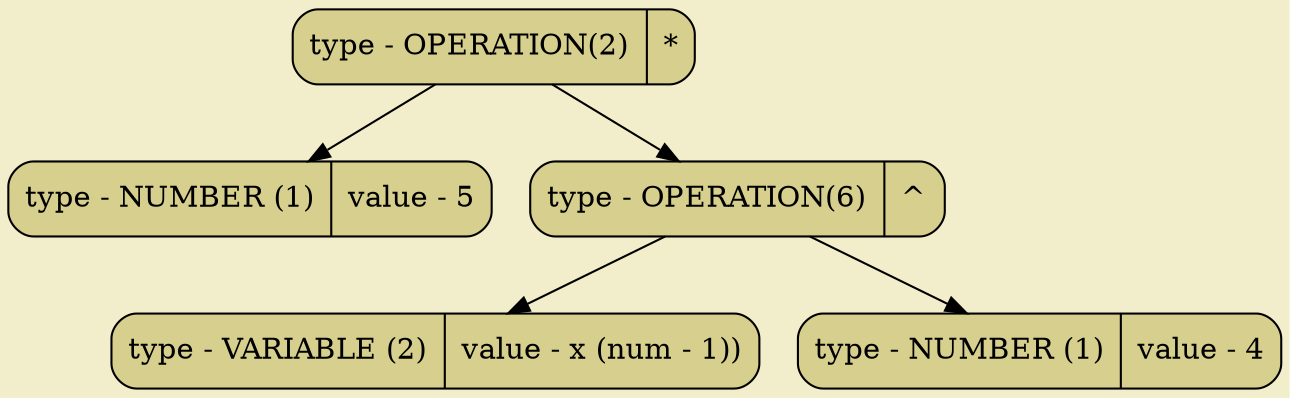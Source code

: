 digraph
{
bgcolor="#F2EECB";
rankdir = TB;
POINT_0x65204b4dcfa0[shape=Mrecord, label = "type - OPERATION(2) | *", style="filled",fillcolor="#D7CF8D"]
POINT_0x65204b4dcf10[shape=Mrecord, label = "type - NUMBER (1) | value - 5", style="filled",fillcolor="#D7CF8D"]
POINT_0x65204b4dcee0[shape=Mrecord, label = "type - OPERATION(6) | ^", style="filled",fillcolor="#D7CF8D"]
POINT_0x65204b4dceb0[shape=Mrecord, label = "type - VARIABLE (2) | value - x (num - 1))", style="filled",fillcolor="#D7CF8D"]
POINT_0x65204b4dce80[shape=Mrecord, label = "type - NUMBER (1) | value - 4", style="filled",fillcolor="#D7CF8D"]
POINT_0x65204b4dcfa0 -> POINT_0x65204b4dcf10
POINT_0x65204b4dcfa0 -> POINT_0x65204b4dcee0
POINT_0x65204b4dcee0 -> POINT_0x65204b4dceb0
POINT_0x65204b4dcee0 -> POINT_0x65204b4dce80
}

